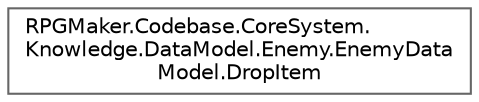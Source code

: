 digraph "クラス階層図"
{
 // LATEX_PDF_SIZE
  bgcolor="transparent";
  edge [fontname=Helvetica,fontsize=10,labelfontname=Helvetica,labelfontsize=10];
  node [fontname=Helvetica,fontsize=10,shape=box,height=0.2,width=0.4];
  rankdir="LR";
  Node0 [id="Node000000",label="RPGMaker.Codebase.CoreSystem.\lKnowledge.DataModel.Enemy.EnemyData\lModel.DropItem",height=0.2,width=0.4,color="grey40", fillcolor="white", style="filled",URL="$dc/d7b/class_r_p_g_maker_1_1_codebase_1_1_core_system_1_1_knowledge_1_1_data_model_1_1_enemy_1_1_enemy_data_model_1_1_drop_item.html",tooltip=" "];
}
